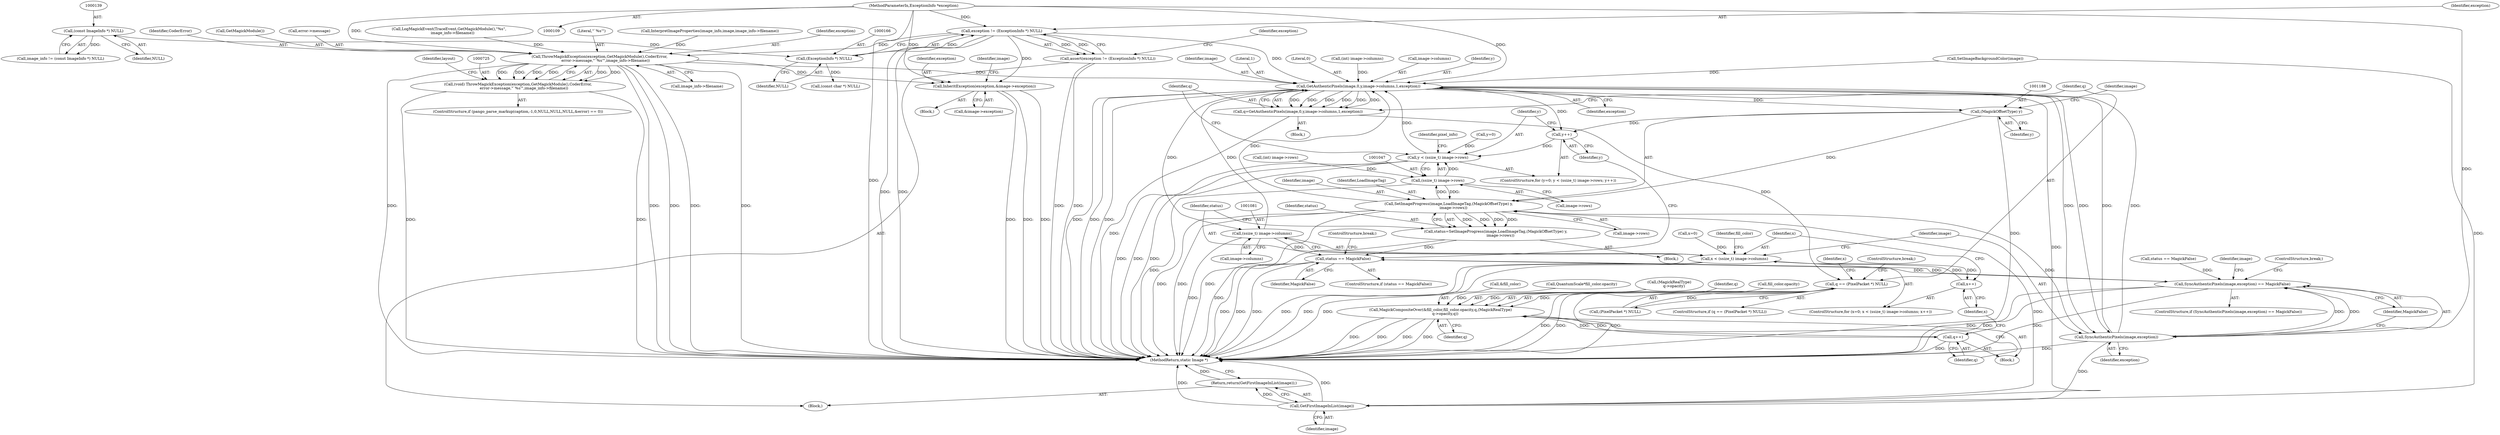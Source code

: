 digraph "0_ImageMagick_f6e9d0d9955e85bdd7540b251cd50d598dacc5e6_42@pointer" {
"1000163" [label="(Call,exception != (ExceptionInfo *) NULL)"];
"1000111" [label="(MethodParameterIn,ExceptionInfo *exception)"];
"1000165" [label="(Call,(ExceptionInfo *) NULL)"];
"1000138" [label="(Call,(const ImageInfo *) NULL)"];
"1000162" [label="(Call,assert(exception != (ExceptionInfo *) NULL))"];
"1000726" [label="(Call,ThrowMagickException(exception,GetMagickModule(),CoderError,\n          error->message,\"`%s'\",image_info->filename))"];
"1000724" [label="(Call,(void) ThrowMagickException(exception,GetMagickModule(),CoderError,\n          error->message,\"`%s'\",image_info->filename))"];
"1000929" [label="(Call,InheritException(exception,&image->exception))"];
"1001058" [label="(Call,GetAuthenticPixels(image,0,y,image->columns,1,exception))"];
"1001051" [label="(Call,y++)"];
"1001044" [label="(Call,y < (ssize_t) image->rows)"];
"1001056" [label="(Call,q=GetAuthenticPixels(image,0,y,image->columns,1,exception))"];
"1001068" [label="(Call,q == (PixelPacket *) NULL)"];
"1001151" [label="(Call,MagickCompositeOver(&fill_color,fill_color.opacity,q,(MagickRealType)\n        q->opacity,q))"];
"1001164" [label="(Call,q++)"];
"1001080" [label="(Call,(ssize_t) image->columns)"];
"1001078" [label="(Call,x < (ssize_t) image->columns)"];
"1001085" [label="(Call,x++)"];
"1001168" [label="(Call,SyncAuthenticPixels(image,exception))"];
"1001167" [label="(Call,SyncAuthenticPixels(image,exception) == MagickFalse)"];
"1001194" [label="(Call,status == MagickFalse)"];
"1001184" [label="(Call,SetImageProgress(image,LoadImageTag,(MagickOffsetType) y,\n        image->rows))"];
"1001046" [label="(Call,(ssize_t) image->rows)"];
"1001182" [label="(Call,status=SetImageProgress(image,LoadImageTag,(MagickOffsetType) y,\n        image->rows))"];
"1001211" [label="(Call,GetFirstImageInList(image))"];
"1001210" [label="(Return,return(GetFirstImageInList(image));)"];
"1001187" [label="(Call,(MagickOffsetType) y)"];
"1001085" [label="(Call,x++)"];
"1001057" [label="(Identifier,q)"];
"1001151" [label="(Call,MagickCompositeOver(&fill_color,fill_color.opacity,q,(MagickRealType)\n        q->opacity,q))"];
"1000191" [label="(Call,(const char *) NULL)"];
"1000164" [label="(Identifier,exception)"];
"1001052" [label="(Identifier,y)"];
"1001078" [label="(Call,x < (ssize_t) image->columns)"];
"1000711" [label="(ControlStructure,if (pango_parse_markup(caption,-1,0,NULL,NULL,NULL,&error) == 0))"];
"1001059" [label="(Identifier,image)"];
"1001051" [label="(Call,y++)"];
"1001190" [label="(Call,image->rows)"];
"1001068" [label="(Call,q == (PixelPacket *) NULL)"];
"1001070" [label="(Call,(PixelPacket *) NULL)"];
"1001076" [label="(Identifier,x)"];
"1001194" [label="(Call,status == MagickFalse)"];
"1000734" [label="(Call,image_info->filename)"];
"1001166" [label="(ControlStructure,if (SyncAuthenticPixels(image,exception) == MagickFalse))"];
"1000111" [label="(MethodParameterIn,ExceptionInfo *exception)"];
"1001185" [label="(Identifier,image)"];
"1000155" [label="(Call,LogMagickEvent(TraceEvent,GetMagickModule(),\"%s\",\n      image_info->filename))"];
"1001191" [label="(Identifier,image)"];
"1001065" [label="(Literal,1)"];
"1001193" [label="(ControlStructure,if (status == MagickFalse))"];
"1000738" [label="(Identifier,layout)"];
"1001058" [label="(Call,GetAuthenticPixels(image,0,y,image->columns,1,exception))"];
"1000140" [label="(Identifier,NULL)"];
"1001213" [label="(MethodReturn,static Image *)"];
"1001075" [label="(Call,x=0)"];
"1001210" [label="(Return,return(GetFirstImageInList(image));)"];
"1000994" [label="(Call,(int) image->rows)"];
"1001035" [label="(Call,SetImageBackgroundColor(image))"];
"1001167" [label="(Call,SyncAuthenticPixels(image,exception) == MagickFalse)"];
"1001080" [label="(Call,(ssize_t) image->columns)"];
"1001171" [label="(Identifier,MagickFalse)"];
"1001169" [label="(Identifier,image)"];
"1001073" [label="(ControlStructure,break;)"];
"1001152" [label="(Call,&fill_color)"];
"1000165" [label="(Call,(ExceptionInfo *) NULL)"];
"1001091" [label="(Identifier,fill_color)"];
"1001087" [label="(Block,)"];
"1001195" [label="(Identifier,status)"];
"1001079" [label="(Identifier,x)"];
"1000162" [label="(Call,assert(exception != (ExceptionInfo *) NULL))"];
"1001196" [label="(Identifier,MagickFalse)"];
"1000733" [label="(Literal,\"`%s'\")"];
"1000930" [label="(Identifier,exception)"];
"1001184" [label="(Call,SetImageProgress(image,LoadImageTag,(MagickOffsetType) y,\n        image->rows))"];
"1001127" [label="(Call,QuantumScale*fill_color.opacity)"];
"1001048" [label="(Call,image->rows)"];
"1001044" [label="(Call,y < (ssize_t) image->rows)"];
"1000726" [label="(Call,ThrowMagickException(exception,GetMagickModule(),CoderError,\n          error->message,\"`%s'\",image_info->filename))"];
"1001060" [label="(Literal,0)"];
"1000937" [label="(Identifier,image)"];
"1001212" [label="(Identifier,image)"];
"1001187" [label="(Call,(MagickOffsetType) y)"];
"1000171" [label="(Identifier,exception)"];
"1000928" [label="(Block,)"];
"1001046" [label="(Call,(ssize_t) image->rows)"];
"1000196" [label="(Call,InterpretImageProperties(image_info,image,image_info->filename))"];
"1000929" [label="(Call,InheritException(exception,&image->exception))"];
"1000925" [label="(Call,status == MagickFalse)"];
"1000989" [label="(Call,(int) image->columns)"];
"1001066" [label="(Identifier,exception)"];
"1001186" [label="(Identifier,LoadImageTag)"];
"1000167" [label="(Identifier,NULL)"];
"1001189" [label="(Identifier,y)"];
"1001183" [label="(Identifier,status)"];
"1001165" [label="(Identifier,q)"];
"1001158" [label="(Call,(MagickRealType)\n        q->opacity)"];
"1001181" [label="(Block,)"];
"1001176" [label="(Identifier,image)"];
"1001069" [label="(Identifier,q)"];
"1001197" [label="(ControlStructure,break;)"];
"1001067" [label="(ControlStructure,if (q == (PixelPacket *) NULL))"];
"1000727" [label="(Identifier,exception)"];
"1001163" [label="(Identifier,q)"];
"1001086" [label="(Identifier,x)"];
"1001164" [label="(Call,q++)"];
"1001040" [label="(ControlStructure,for (y=0; y < (ssize_t) image->rows; y++))"];
"1001170" [label="(Identifier,exception)"];
"1001045" [label="(Identifier,y)"];
"1001056" [label="(Call,q=GetAuthenticPixels(image,0,y,image->columns,1,exception))"];
"1000112" [label="(Block,)"];
"1001062" [label="(Call,image->columns)"];
"1001157" [label="(Identifier,q)"];
"1001082" [label="(Call,image->columns)"];
"1000136" [label="(Call,image_info != (const ImageInfo *) NULL)"];
"1000163" [label="(Call,exception != (ExceptionInfo *) NULL)"];
"1001199" [label="(Identifier,pixel_info)"];
"1000729" [label="(Identifier,CoderError)"];
"1000728" [label="(Call,GetMagickModule())"];
"1001182" [label="(Call,status=SetImageProgress(image,LoadImageTag,(MagickOffsetType) y,\n        image->rows))"];
"1001053" [label="(Block,)"];
"1001074" [label="(ControlStructure,for (x=0; x < (ssize_t) image->columns; x++))"];
"1001168" [label="(Call,SyncAuthenticPixels(image,exception))"];
"1001061" [label="(Identifier,y)"];
"1001154" [label="(Call,fill_color.opacity)"];
"1000730" [label="(Call,error->message)"];
"1001172" [label="(ControlStructure,break;)"];
"1001211" [label="(Call,GetFirstImageInList(image))"];
"1000138" [label="(Call,(const ImageInfo *) NULL)"];
"1000724" [label="(Call,(void) ThrowMagickException(exception,GetMagickModule(),CoderError,\n          error->message,\"`%s'\",image_info->filename))"];
"1000931" [label="(Call,&image->exception)"];
"1001041" [label="(Call,y=0)"];
"1000163" -> "1000162"  [label="AST: "];
"1000163" -> "1000165"  [label="CFG: "];
"1000164" -> "1000163"  [label="AST: "];
"1000165" -> "1000163"  [label="AST: "];
"1000162" -> "1000163"  [label="CFG: "];
"1000163" -> "1001213"  [label="DDG: "];
"1000163" -> "1001213"  [label="DDG: "];
"1000163" -> "1000162"  [label="DDG: "];
"1000163" -> "1000162"  [label="DDG: "];
"1000111" -> "1000163"  [label="DDG: "];
"1000165" -> "1000163"  [label="DDG: "];
"1000163" -> "1000726"  [label="DDG: "];
"1000163" -> "1000929"  [label="DDG: "];
"1000163" -> "1001058"  [label="DDG: "];
"1000111" -> "1000109"  [label="AST: "];
"1000111" -> "1001213"  [label="DDG: "];
"1000111" -> "1000726"  [label="DDG: "];
"1000111" -> "1000929"  [label="DDG: "];
"1000111" -> "1001058"  [label="DDG: "];
"1000111" -> "1001168"  [label="DDG: "];
"1000165" -> "1000167"  [label="CFG: "];
"1000166" -> "1000165"  [label="AST: "];
"1000167" -> "1000165"  [label="AST: "];
"1000138" -> "1000165"  [label="DDG: "];
"1000165" -> "1000191"  [label="DDG: "];
"1000138" -> "1000136"  [label="AST: "];
"1000138" -> "1000140"  [label="CFG: "];
"1000139" -> "1000138"  [label="AST: "];
"1000140" -> "1000138"  [label="AST: "];
"1000136" -> "1000138"  [label="CFG: "];
"1000138" -> "1000136"  [label="DDG: "];
"1000162" -> "1000112"  [label="AST: "];
"1000171" -> "1000162"  [label="CFG: "];
"1000162" -> "1001213"  [label="DDG: "];
"1000162" -> "1001213"  [label="DDG: "];
"1000726" -> "1000724"  [label="AST: "];
"1000726" -> "1000734"  [label="CFG: "];
"1000727" -> "1000726"  [label="AST: "];
"1000728" -> "1000726"  [label="AST: "];
"1000729" -> "1000726"  [label="AST: "];
"1000730" -> "1000726"  [label="AST: "];
"1000733" -> "1000726"  [label="AST: "];
"1000734" -> "1000726"  [label="AST: "];
"1000724" -> "1000726"  [label="CFG: "];
"1000726" -> "1001213"  [label="DDG: "];
"1000726" -> "1001213"  [label="DDG: "];
"1000726" -> "1001213"  [label="DDG: "];
"1000726" -> "1001213"  [label="DDG: "];
"1000726" -> "1001213"  [label="DDG: "];
"1000726" -> "1000724"  [label="DDG: "];
"1000726" -> "1000724"  [label="DDG: "];
"1000726" -> "1000724"  [label="DDG: "];
"1000726" -> "1000724"  [label="DDG: "];
"1000726" -> "1000724"  [label="DDG: "];
"1000726" -> "1000724"  [label="DDG: "];
"1000155" -> "1000726"  [label="DDG: "];
"1000196" -> "1000726"  [label="DDG: "];
"1000726" -> "1000929"  [label="DDG: "];
"1000726" -> "1001058"  [label="DDG: "];
"1000724" -> "1000711"  [label="AST: "];
"1000725" -> "1000724"  [label="AST: "];
"1000738" -> "1000724"  [label="CFG: "];
"1000724" -> "1001213"  [label="DDG: "];
"1000724" -> "1001213"  [label="DDG: "];
"1000929" -> "1000928"  [label="AST: "];
"1000929" -> "1000931"  [label="CFG: "];
"1000930" -> "1000929"  [label="AST: "];
"1000931" -> "1000929"  [label="AST: "];
"1000937" -> "1000929"  [label="CFG: "];
"1000929" -> "1001213"  [label="DDG: "];
"1000929" -> "1001213"  [label="DDG: "];
"1000929" -> "1001213"  [label="DDG: "];
"1001058" -> "1001056"  [label="AST: "];
"1001058" -> "1001066"  [label="CFG: "];
"1001059" -> "1001058"  [label="AST: "];
"1001060" -> "1001058"  [label="AST: "];
"1001061" -> "1001058"  [label="AST: "];
"1001062" -> "1001058"  [label="AST: "];
"1001065" -> "1001058"  [label="AST: "];
"1001066" -> "1001058"  [label="AST: "];
"1001056" -> "1001058"  [label="CFG: "];
"1001058" -> "1001213"  [label="DDG: "];
"1001058" -> "1001213"  [label="DDG: "];
"1001058" -> "1001213"  [label="DDG: "];
"1001058" -> "1001051"  [label="DDG: "];
"1001058" -> "1001056"  [label="DDG: "];
"1001058" -> "1001056"  [label="DDG: "];
"1001058" -> "1001056"  [label="DDG: "];
"1001058" -> "1001056"  [label="DDG: "];
"1001058" -> "1001056"  [label="DDG: "];
"1001058" -> "1001056"  [label="DDG: "];
"1001035" -> "1001058"  [label="DDG: "];
"1001184" -> "1001058"  [label="DDG: "];
"1001168" -> "1001058"  [label="DDG: "];
"1001168" -> "1001058"  [label="DDG: "];
"1001044" -> "1001058"  [label="DDG: "];
"1000989" -> "1001058"  [label="DDG: "];
"1001080" -> "1001058"  [label="DDG: "];
"1001058" -> "1001080"  [label="DDG: "];
"1001058" -> "1001168"  [label="DDG: "];
"1001058" -> "1001168"  [label="DDG: "];
"1001058" -> "1001187"  [label="DDG: "];
"1001058" -> "1001211"  [label="DDG: "];
"1001051" -> "1001040"  [label="AST: "];
"1001051" -> "1001052"  [label="CFG: "];
"1001052" -> "1001051"  [label="AST: "];
"1001045" -> "1001051"  [label="CFG: "];
"1001051" -> "1001044"  [label="DDG: "];
"1001187" -> "1001051"  [label="DDG: "];
"1001044" -> "1001040"  [label="AST: "];
"1001044" -> "1001046"  [label="CFG: "];
"1001045" -> "1001044"  [label="AST: "];
"1001046" -> "1001044"  [label="AST: "];
"1001057" -> "1001044"  [label="CFG: "];
"1001199" -> "1001044"  [label="CFG: "];
"1001044" -> "1001213"  [label="DDG: "];
"1001044" -> "1001213"  [label="DDG: "];
"1001044" -> "1001213"  [label="DDG: "];
"1001041" -> "1001044"  [label="DDG: "];
"1001046" -> "1001044"  [label="DDG: "];
"1001056" -> "1001053"  [label="AST: "];
"1001057" -> "1001056"  [label="AST: "];
"1001069" -> "1001056"  [label="CFG: "];
"1001056" -> "1001213"  [label="DDG: "];
"1001056" -> "1001068"  [label="DDG: "];
"1001068" -> "1001067"  [label="AST: "];
"1001068" -> "1001070"  [label="CFG: "];
"1001069" -> "1001068"  [label="AST: "];
"1001070" -> "1001068"  [label="AST: "];
"1001073" -> "1001068"  [label="CFG: "];
"1001076" -> "1001068"  [label="CFG: "];
"1001068" -> "1001213"  [label="DDG: "];
"1001068" -> "1001213"  [label="DDG: "];
"1001068" -> "1001213"  [label="DDG: "];
"1001070" -> "1001068"  [label="DDG: "];
"1001068" -> "1001151"  [label="DDG: "];
"1001151" -> "1001087"  [label="AST: "];
"1001151" -> "1001163"  [label="CFG: "];
"1001152" -> "1001151"  [label="AST: "];
"1001154" -> "1001151"  [label="AST: "];
"1001157" -> "1001151"  [label="AST: "];
"1001158" -> "1001151"  [label="AST: "];
"1001163" -> "1001151"  [label="AST: "];
"1001165" -> "1001151"  [label="CFG: "];
"1001151" -> "1001213"  [label="DDG: "];
"1001151" -> "1001213"  [label="DDG: "];
"1001151" -> "1001213"  [label="DDG: "];
"1001151" -> "1001213"  [label="DDG: "];
"1001127" -> "1001151"  [label="DDG: "];
"1001164" -> "1001151"  [label="DDG: "];
"1001158" -> "1001151"  [label="DDG: "];
"1001151" -> "1001164"  [label="DDG: "];
"1001164" -> "1001087"  [label="AST: "];
"1001164" -> "1001165"  [label="CFG: "];
"1001165" -> "1001164"  [label="AST: "];
"1001086" -> "1001164"  [label="CFG: "];
"1001164" -> "1001213"  [label="DDG: "];
"1001080" -> "1001078"  [label="AST: "];
"1001080" -> "1001082"  [label="CFG: "];
"1001081" -> "1001080"  [label="AST: "];
"1001082" -> "1001080"  [label="AST: "];
"1001078" -> "1001080"  [label="CFG: "];
"1001080" -> "1001213"  [label="DDG: "];
"1001080" -> "1001078"  [label="DDG: "];
"1001078" -> "1001074"  [label="AST: "];
"1001079" -> "1001078"  [label="AST: "];
"1001091" -> "1001078"  [label="CFG: "];
"1001169" -> "1001078"  [label="CFG: "];
"1001078" -> "1001213"  [label="DDG: "];
"1001078" -> "1001213"  [label="DDG: "];
"1001078" -> "1001213"  [label="DDG: "];
"1001085" -> "1001078"  [label="DDG: "];
"1001075" -> "1001078"  [label="DDG: "];
"1001078" -> "1001085"  [label="DDG: "];
"1001085" -> "1001074"  [label="AST: "];
"1001085" -> "1001086"  [label="CFG: "];
"1001086" -> "1001085"  [label="AST: "];
"1001079" -> "1001085"  [label="CFG: "];
"1001168" -> "1001167"  [label="AST: "];
"1001168" -> "1001170"  [label="CFG: "];
"1001169" -> "1001168"  [label="AST: "];
"1001170" -> "1001168"  [label="AST: "];
"1001171" -> "1001168"  [label="CFG: "];
"1001168" -> "1001213"  [label="DDG: "];
"1001168" -> "1001167"  [label="DDG: "];
"1001168" -> "1001167"  [label="DDG: "];
"1001168" -> "1001184"  [label="DDG: "];
"1001168" -> "1001211"  [label="DDG: "];
"1001167" -> "1001166"  [label="AST: "];
"1001167" -> "1001171"  [label="CFG: "];
"1001171" -> "1001167"  [label="AST: "];
"1001172" -> "1001167"  [label="CFG: "];
"1001176" -> "1001167"  [label="CFG: "];
"1001167" -> "1001213"  [label="DDG: "];
"1001167" -> "1001213"  [label="DDG: "];
"1001167" -> "1001213"  [label="DDG: "];
"1000925" -> "1001167"  [label="DDG: "];
"1001194" -> "1001167"  [label="DDG: "];
"1001167" -> "1001194"  [label="DDG: "];
"1001194" -> "1001193"  [label="AST: "];
"1001194" -> "1001196"  [label="CFG: "];
"1001195" -> "1001194"  [label="AST: "];
"1001196" -> "1001194"  [label="AST: "];
"1001197" -> "1001194"  [label="CFG: "];
"1001052" -> "1001194"  [label="CFG: "];
"1001194" -> "1001213"  [label="DDG: "];
"1001194" -> "1001213"  [label="DDG: "];
"1001194" -> "1001213"  [label="DDG: "];
"1001182" -> "1001194"  [label="DDG: "];
"1001184" -> "1001182"  [label="AST: "];
"1001184" -> "1001190"  [label="CFG: "];
"1001185" -> "1001184"  [label="AST: "];
"1001186" -> "1001184"  [label="AST: "];
"1001187" -> "1001184"  [label="AST: "];
"1001190" -> "1001184"  [label="AST: "];
"1001182" -> "1001184"  [label="CFG: "];
"1001184" -> "1001213"  [label="DDG: "];
"1001184" -> "1001213"  [label="DDG: "];
"1001184" -> "1001213"  [label="DDG: "];
"1001184" -> "1001046"  [label="DDG: "];
"1001184" -> "1001182"  [label="DDG: "];
"1001184" -> "1001182"  [label="DDG: "];
"1001184" -> "1001182"  [label="DDG: "];
"1001184" -> "1001182"  [label="DDG: "];
"1001187" -> "1001184"  [label="DDG: "];
"1001046" -> "1001184"  [label="DDG: "];
"1001184" -> "1001211"  [label="DDG: "];
"1001046" -> "1001048"  [label="CFG: "];
"1001047" -> "1001046"  [label="AST: "];
"1001048" -> "1001046"  [label="AST: "];
"1001046" -> "1001213"  [label="DDG: "];
"1000994" -> "1001046"  [label="DDG: "];
"1001182" -> "1001181"  [label="AST: "];
"1001183" -> "1001182"  [label="AST: "];
"1001195" -> "1001182"  [label="CFG: "];
"1001182" -> "1001213"  [label="DDG: "];
"1001211" -> "1001210"  [label="AST: "];
"1001211" -> "1001212"  [label="CFG: "];
"1001212" -> "1001211"  [label="AST: "];
"1001210" -> "1001211"  [label="CFG: "];
"1001211" -> "1001213"  [label="DDG: "];
"1001211" -> "1001213"  [label="DDG: "];
"1001211" -> "1001210"  [label="DDG: "];
"1001035" -> "1001211"  [label="DDG: "];
"1001210" -> "1000112"  [label="AST: "];
"1001213" -> "1001210"  [label="CFG: "];
"1001210" -> "1001213"  [label="DDG: "];
"1001187" -> "1001189"  [label="CFG: "];
"1001188" -> "1001187"  [label="AST: "];
"1001189" -> "1001187"  [label="AST: "];
"1001191" -> "1001187"  [label="CFG: "];
"1001187" -> "1001213"  [label="DDG: "];
}
